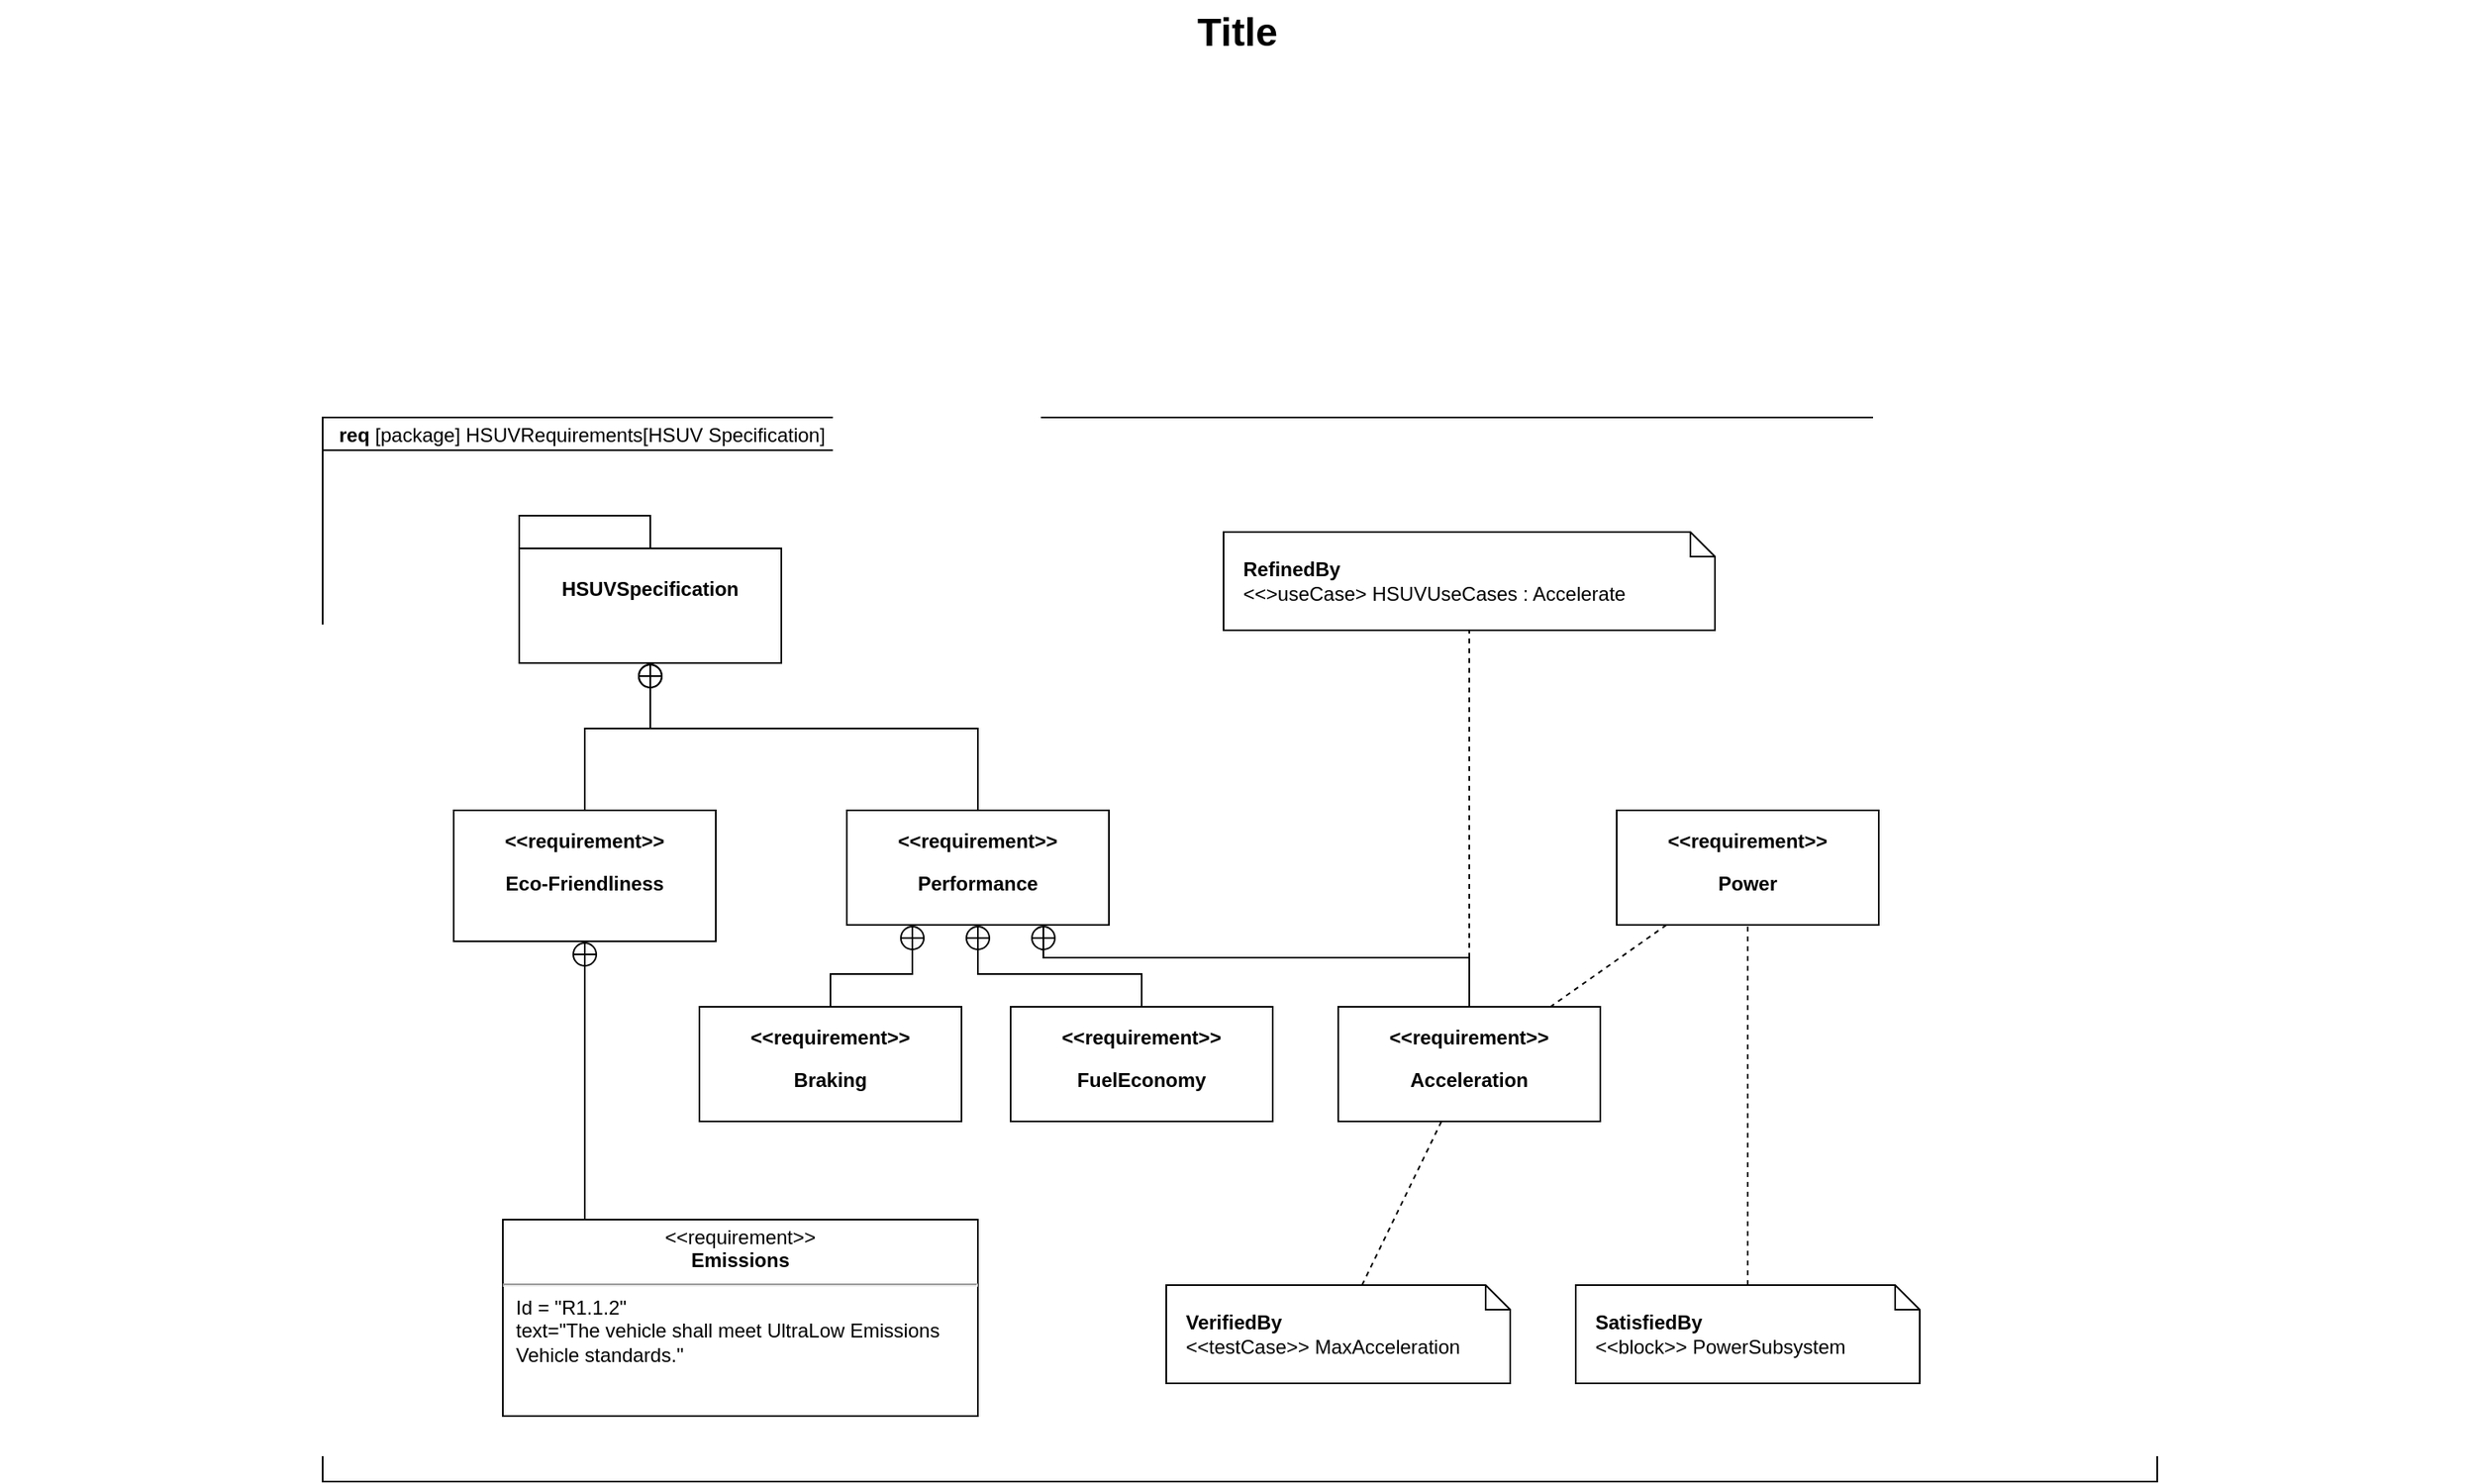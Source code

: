 <mxfile version="13.10.0" type="github"><diagram name="Page-1" id="929967ad-93f9-6ef4-fab6-5d389245f69c"><mxGraphModel dx="1408" dy="699" grid="1" gridSize="10" guides="1" tooltips="1" connect="1" arrows="1" fold="1" page="1" pageScale="1.5" pageWidth="1169" pageHeight="826" background="none" math="0" shadow="0"><root><mxCell id="0" style=";html=1;"/><mxCell id="1" style=";html=1;" parent="0"/><mxCell id="1672d66443f91eb5-1" value="&lt;p style=&quot;margin: 0px ; margin-top: 4px ; margin-left: 10px ; text-align: left&quot;&gt;&lt;b&gt;req&lt;/b&gt;&amp;nbsp;[package] HSUVRequirements[HSUV Specification]&lt;/p&gt;" style="html=1;strokeWidth=1;shape=mxgraph.sysml.package;html=1;overflow=fill;whiteSpace=wrap;fillColor=none;gradientColor=none;fontSize=12;align=center;labelX=327.64;" parent="1" vertex="1"><mxGeometry x="317" y="295" width="1120" height="650" as="geometry"/></mxCell><mxCell id="1672d66443f91eb5-2" value="HSUVSpecification" style="shape=folder;tabWidth=80;tabHeight=20;tabPosition=left;strokeWidth=1;html=1;whiteSpace=wrap;align=center;fontSize=12;fontStyle=1" parent="1" vertex="1"><mxGeometry x="437" y="355" width="160" height="90" as="geometry"/></mxCell><mxCell id="1672d66443f91eb5-3" value="&lt;b&gt;RefinedBy&lt;/b&gt;&lt;div&gt;&amp;lt;&amp;lt;&amp;gt;useCase&amp;gt; HSUVUseCases : Accelerate&lt;/div&gt;" style="shape=note;size=15;align=left;spacingLeft=10;html=1;whiteSpace=wrap;strokeColor=#000000;strokeWidth=1;fillColor=#ffffff;fontSize=12;" parent="1" vertex="1"><mxGeometry x="867" y="365" width="300" height="60" as="geometry"/></mxCell><mxCell id="1672d66443f91eb5-13" style="edgeStyle=orthogonalEdgeStyle;rounded=0;html=1;jettySize=auto;orthogonalLoop=1;endArrow=circlePlus;endFill=0;" parent="1" source="1672d66443f91eb5-4" target="1672d66443f91eb5-2" edge="1"><mxGeometry relative="1" as="geometry"><Array as="points"><mxPoint x="477" y="485"/><mxPoint x="517" y="485"/></Array></mxGeometry></mxCell><mxCell id="1672d66443f91eb5-4" value="&lt;p&gt;&amp;lt;&amp;lt;requirement&amp;gt;&amp;gt;&lt;/p&gt;&lt;p&gt;Eco-Friendliness&lt;/p&gt;" style="shape=rect;html=1;overflow=fill;whiteSpace=wrap;align=center;fontStyle=1" parent="1" vertex="1"><mxGeometry x="397" y="535" width="160" height="80" as="geometry"/></mxCell><mxCell id="1672d66443f91eb5-15" style="edgeStyle=orthogonalEdgeStyle;rounded=0;html=1;endArrow=circlePlus;endFill=0;jettySize=auto;orthogonalLoop=1;" parent="1" source="1672d66443f91eb5-5" target="1672d66443f91eb5-2" edge="1"><mxGeometry relative="1" as="geometry"><Array as="points"><mxPoint x="717" y="485"/><mxPoint x="517" y="485"/></Array></mxGeometry></mxCell><mxCell id="1672d66443f91eb5-5" value="&lt;p&gt;&amp;lt;&amp;lt;requirement&amp;gt;&amp;gt;&lt;/p&gt;&lt;p&gt;Performance&lt;/p&gt;" style="shape=rect;html=1;overflow=fill;whiteSpace=wrap;align=center;fontStyle=1" parent="1" vertex="1"><mxGeometry x="637" y="535" width="160" height="70" as="geometry"/></mxCell><mxCell id="1672d66443f91eb5-21" style="edgeStyle=none;rounded=0;html=1;dashed=1;endArrow=none;endFill=0;jettySize=auto;orthogonalLoop=1;" parent="1" source="1672d66443f91eb5-6" target="1672d66443f91eb5-9" edge="1"><mxGeometry relative="1" as="geometry"/></mxCell><mxCell id="1672d66443f91eb5-6" value="&lt;p&gt;&amp;lt;&amp;lt;requirement&amp;gt;&amp;gt;&lt;/p&gt;&lt;p&gt;Power&lt;/p&gt;" style="shape=rect;html=1;overflow=fill;whiteSpace=wrap;align=center;fontStyle=1" parent="1" vertex="1"><mxGeometry x="1107" y="535" width="160" height="70" as="geometry"/></mxCell><mxCell id="1672d66443f91eb5-16" style="edgeStyle=orthogonalEdgeStyle;rounded=0;html=1;endArrow=circlePlus;endFill=0;jettySize=auto;orthogonalLoop=1;entryX=0.25;entryY=1;" parent="1" source="1672d66443f91eb5-7" target="1672d66443f91eb5-5" edge="1"><mxGeometry relative="1" as="geometry"><Array as="points"><mxPoint x="627" y="635"/><mxPoint x="677" y="635"/></Array></mxGeometry></mxCell><mxCell id="1672d66443f91eb5-7" value="&lt;p&gt;&amp;lt;&amp;lt;requirement&amp;gt;&amp;gt;&lt;/p&gt;&lt;p&gt;Braking&lt;/p&gt;" style="shape=rect;html=1;overflow=fill;whiteSpace=wrap;align=center;fontStyle=1" parent="1" vertex="1"><mxGeometry x="547" y="655" width="160" height="70" as="geometry"/></mxCell><mxCell id="1672d66443f91eb5-17" style="edgeStyle=orthogonalEdgeStyle;rounded=0;html=1;endArrow=circlePlus;endFill=0;jettySize=auto;orthogonalLoop=1;entryX=0.5;entryY=1;" parent="1" source="1672d66443f91eb5-8" target="1672d66443f91eb5-5" edge="1"><mxGeometry relative="1" as="geometry"><Array as="points"><mxPoint x="817" y="635"/><mxPoint x="717" y="635"/></Array></mxGeometry></mxCell><mxCell id="1672d66443f91eb5-8" value="&lt;p&gt;&amp;lt;&amp;lt;requirement&amp;gt;&amp;gt;&lt;/p&gt;&lt;p&gt;FuelEconomy&lt;/p&gt;" style="shape=rect;html=1;overflow=fill;whiteSpace=wrap;align=center;fontStyle=1" parent="1" vertex="1"><mxGeometry x="737" y="655" width="160" height="70" as="geometry"/></mxCell><mxCell id="1672d66443f91eb5-18" style="edgeStyle=orthogonalEdgeStyle;rounded=0;html=1;endArrow=circlePlus;endFill=0;jettySize=auto;orthogonalLoop=1;entryX=0.75;entryY=1;" parent="1" source="1672d66443f91eb5-9" target="1672d66443f91eb5-5" edge="1"><mxGeometry relative="1" as="geometry"><Array as="points"><mxPoint x="1017" y="625"/><mxPoint x="757" y="625"/></Array></mxGeometry></mxCell><mxCell id="1672d66443f91eb5-22" style="edgeStyle=none;rounded=0;html=1;dashed=1;endArrow=none;endFill=0;jettySize=auto;orthogonalLoop=1;" parent="1" source="1672d66443f91eb5-9" target="1672d66443f91eb5-3" edge="1"><mxGeometry relative="1" as="geometry"/></mxCell><mxCell id="1672d66443f91eb5-9" value="&lt;p&gt;&amp;lt;&amp;lt;requirement&amp;gt;&amp;gt;&lt;/p&gt;&lt;p&gt;Acceleration&lt;/p&gt;" style="shape=rect;html=1;overflow=fill;whiteSpace=wrap;align=center;fontStyle=1" parent="1" vertex="1"><mxGeometry x="937" y="655" width="160" height="70" as="geometry"/></mxCell><mxCell id="1672d66443f91eb5-14" style="edgeStyle=orthogonalEdgeStyle;rounded=0;html=1;endArrow=circlePlus;endFill=0;jettySize=auto;orthogonalLoop=1;" parent="1" source="1672d66443f91eb5-10" target="1672d66443f91eb5-4" edge="1"><mxGeometry relative="1" as="geometry"><Array as="points"><mxPoint x="477" y="755"/><mxPoint x="477" y="755"/></Array></mxGeometry></mxCell><mxCell id="1672d66443f91eb5-10" value="&lt;p style=&quot;margin: 0px ; margin-top: 4px ; text-align: center&quot;&gt;&amp;lt;&amp;lt;requirement&amp;gt;&amp;gt;&lt;br&gt;&lt;b&gt;Emissions&lt;/b&gt;&lt;/p&gt;&lt;hr&gt;&lt;p style=&quot;margin: 0px ; margin-left: 8px ; text-align: left&quot;&gt;Id = &quot;R1.1.2&quot;&lt;/p&gt;&lt;p style=&quot;margin: 0px ; margin-left: 8px ; text-align: left&quot;&gt;text=&quot;The vehicle shall meet UltraLow Emissions Vehicle standards.&quot;&lt;/p&gt;" style="shape=rect;html=1;overflow=fill;whiteSpace=wrap;" parent="1" vertex="1"><mxGeometry x="427" y="785" width="290" height="120" as="geometry"/></mxCell><mxCell id="1672d66443f91eb5-19" style="rounded=0;html=1;endArrow=none;endFill=0;jettySize=auto;orthogonalLoop=1;dashed=1;" parent="1" source="1672d66443f91eb5-11" target="1672d66443f91eb5-9" edge="1"><mxGeometry relative="1" as="geometry"/></mxCell><mxCell id="1672d66443f91eb5-11" value="&lt;b&gt;VerifiedBy&lt;/b&gt;&lt;div&gt;&amp;lt;&amp;lt;testCase&amp;gt;&amp;gt; MaxAcceleration&lt;/div&gt;" style="shape=note;size=15;align=left;spacingLeft=10;html=1;whiteSpace=wrap;strokeWidth=1;fontSize=12;" parent="1" vertex="1"><mxGeometry x="832" y="825" width="210" height="60" as="geometry"/></mxCell><mxCell id="1672d66443f91eb5-20" style="edgeStyle=none;rounded=0;html=1;dashed=1;endArrow=none;endFill=0;jettySize=auto;orthogonalLoop=1;" parent="1" source="1672d66443f91eb5-12" target="1672d66443f91eb5-6" edge="1"><mxGeometry relative="1" as="geometry"/></mxCell><mxCell id="1672d66443f91eb5-12" value="&lt;b&gt;SatisfiedBy&lt;/b&gt;&lt;div&gt;&amp;lt;&amp;lt;block&amp;gt;&amp;gt; PowerSubsystem&lt;/div&gt;" style="shape=note;size=15;align=left;spacingLeft=10;html=1;whiteSpace=wrap;strokeWidth=1;fontSize=12;" parent="1" vertex="1"><mxGeometry x="1082" y="825" width="210" height="60" as="geometry"/></mxCell><mxCell id="1672d66443f91eb5-23" value="Title" style="text;strokeColor=none;fillColor=none;html=1;fontSize=24;fontStyle=1;verticalAlign=middle;align=center;" parent="1" vertex="1"><mxGeometry x="120" y="40" width="1510" height="40" as="geometry"/></mxCell></root></mxGraphModel></diagram></mxfile>